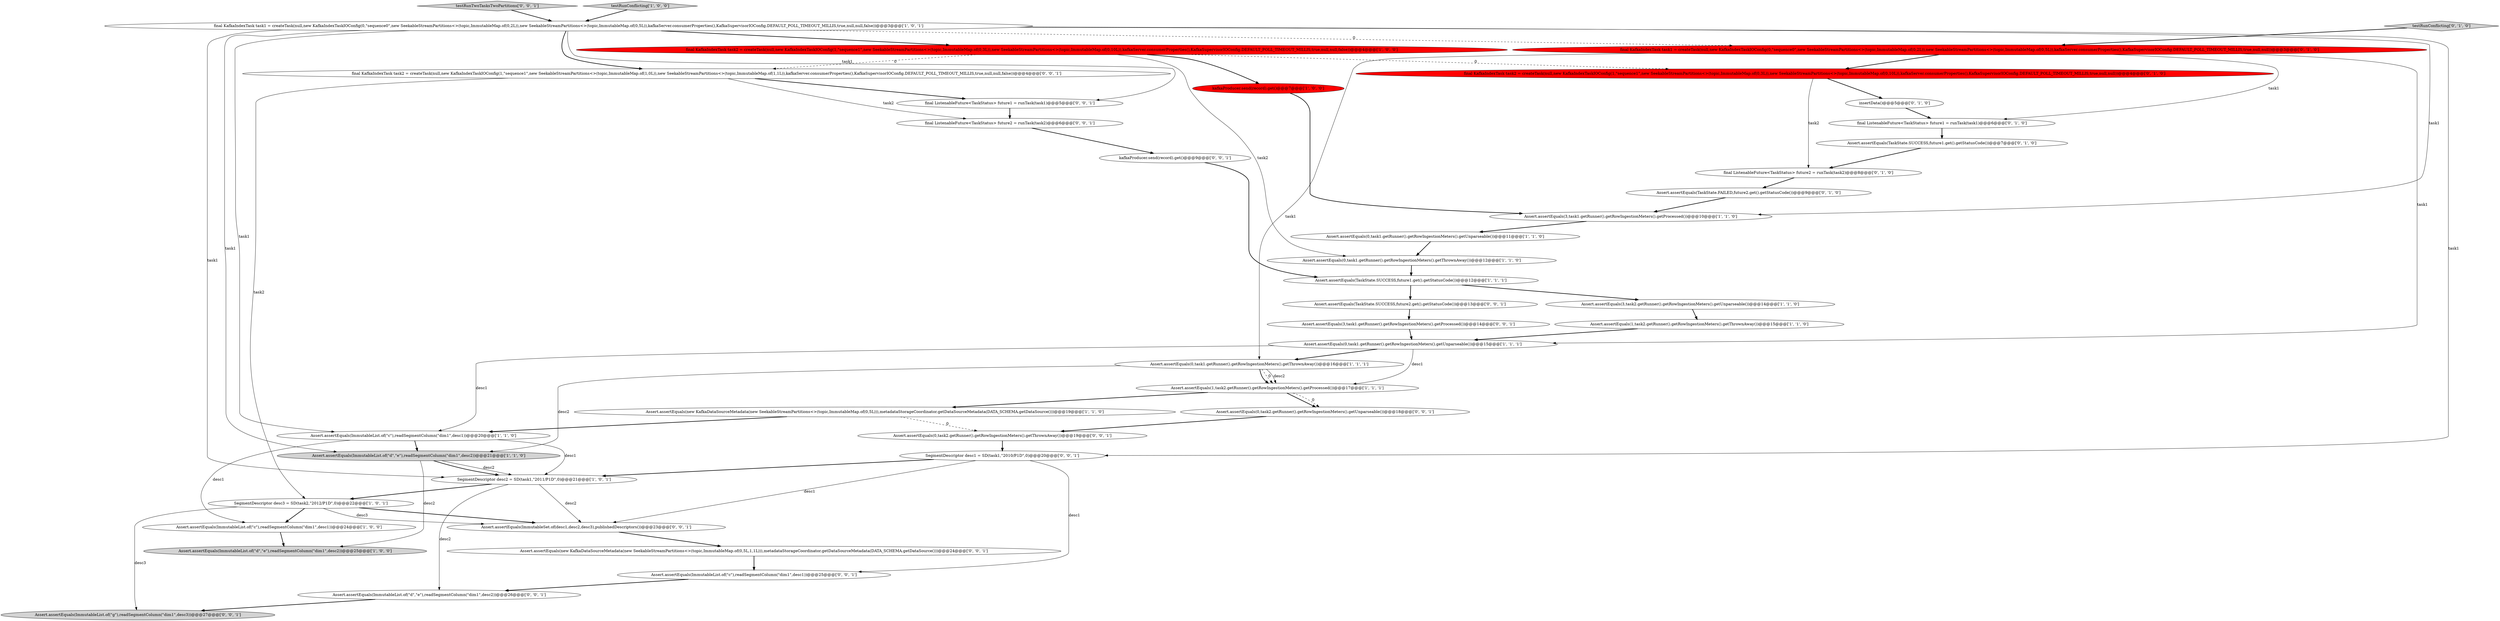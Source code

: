 digraph {
13 [style = filled, label = "Assert.assertEquals(ImmutableList.of(\"c\"),readSegmentColumn(\"dim1\",desc1))@@@24@@@['1', '0', '0']", fillcolor = white, shape = ellipse image = "AAA0AAABBB1BBB"];
32 [style = filled, label = "Assert.assertEquals(0,task2.getRunner().getRowIngestionMeters().getThrownAway())@@@19@@@['0', '0', '1']", fillcolor = white, shape = ellipse image = "AAA0AAABBB3BBB"];
8 [style = filled, label = "Assert.assertEquals(ImmutableList.of(\"d\",\"e\"),readSegmentColumn(\"dim1\",desc2))@@@25@@@['1', '0', '0']", fillcolor = lightgray, shape = ellipse image = "AAA0AAABBB1BBB"];
9 [style = filled, label = "Assert.assertEquals(3,task1.getRunner().getRowIngestionMeters().getProcessed())@@@10@@@['1', '1', '0']", fillcolor = white, shape = ellipse image = "AAA0AAABBB1BBB"];
17 [style = filled, label = "Assert.assertEquals(0,task1.getRunner().getRowIngestionMeters().getUnparseable())@@@15@@@['1', '1', '1']", fillcolor = white, shape = ellipse image = "AAA0AAABBB1BBB"];
12 [style = filled, label = "SegmentDescriptor desc2 = SD(task1,\"2011/P1D\",0)@@@21@@@['1', '0', '1']", fillcolor = white, shape = ellipse image = "AAA0AAABBB1BBB"];
31 [style = filled, label = "final ListenableFuture<TaskStatus> future1 = runTask(task1)@@@5@@@['0', '0', '1']", fillcolor = white, shape = ellipse image = "AAA0AAABBB3BBB"];
39 [style = filled, label = "Assert.assertEquals(3,task1.getRunner().getRowIngestionMeters().getProcessed())@@@14@@@['0', '0', '1']", fillcolor = white, shape = ellipse image = "AAA0AAABBB3BBB"];
37 [style = filled, label = "SegmentDescriptor desc1 = SD(task1,\"2010/P1D\",0)@@@20@@@['0', '0', '1']", fillcolor = white, shape = ellipse image = "AAA0AAABBB3BBB"];
2 [style = filled, label = "Assert.assertEquals(ImmutableList.of(\"c\"),readSegmentColumn(\"dim1\",desc1))@@@20@@@['1', '1', '0']", fillcolor = white, shape = ellipse image = "AAA0AAABBB1BBB"];
20 [style = filled, label = "insertData()@@@5@@@['0', '1', '0']", fillcolor = white, shape = ellipse image = "AAA0AAABBB2BBB"];
6 [style = filled, label = "Assert.assertEquals(3,task2.getRunner().getRowIngestionMeters().getUnparseable())@@@14@@@['1', '1', '0']", fillcolor = white, shape = ellipse image = "AAA0AAABBB1BBB"];
15 [style = filled, label = "Assert.assertEquals(1,task2.getRunner().getRowIngestionMeters().getThrownAway())@@@15@@@['1', '1', '0']", fillcolor = white, shape = ellipse image = "AAA0AAABBB1BBB"];
4 [style = filled, label = "final KafkaIndexTask task2 = createTask(null,new KafkaIndexTaskIOConfig(1,\"sequence1\",new SeekableStreamPartitions<>(topic,ImmutableMap.of(0,3L)),new SeekableStreamPartitions<>(topic,ImmutableMap.of(0,10L)),kafkaServer.consumerProperties(),KafkaSupervisorIOConfig.DEFAULT_POLL_TIMEOUT_MILLIS,true,null,null,false))@@@4@@@['1', '0', '0']", fillcolor = red, shape = ellipse image = "AAA1AAABBB1BBB"];
23 [style = filled, label = "testRunConflicting['0', '1', '0']", fillcolor = lightgray, shape = diamond image = "AAA0AAABBB2BBB"];
36 [style = filled, label = "final ListenableFuture<TaskStatus> future2 = runTask(task2)@@@6@@@['0', '0', '1']", fillcolor = white, shape = ellipse image = "AAA0AAABBB3BBB"];
28 [style = filled, label = "final KafkaIndexTask task2 = createTask(null,new KafkaIndexTaskIOConfig(1,\"sequence1\",new SeekableStreamPartitions<>(topic,ImmutableMap.of(1,0L)),new SeekableStreamPartitions<>(topic,ImmutableMap.of(1,1L)),kafkaServer.consumerProperties(),KafkaSupervisorIOConfig.DEFAULT_POLL_TIMEOUT_MILLIS,true,null,null,false))@@@4@@@['0', '0', '1']", fillcolor = white, shape = ellipse image = "AAA0AAABBB3BBB"];
11 [style = filled, label = "Assert.assertEquals(0,task1.getRunner().getRowIngestionMeters().getThrownAway())@@@12@@@['1', '1', '0']", fillcolor = white, shape = ellipse image = "AAA0AAABBB1BBB"];
35 [style = filled, label = "testRunTwoTasksTwoPartitions['0', '0', '1']", fillcolor = lightgray, shape = diamond image = "AAA0AAABBB3BBB"];
25 [style = filled, label = "final KafkaIndexTask task2 = createTask(null,new KafkaIndexTaskIOConfig(1,\"sequence1\",new SeekableStreamPartitions<>(topic,ImmutableMap.of(0,3L)),new SeekableStreamPartitions<>(topic,ImmutableMap.of(0,10L)),kafkaServer.consumerProperties(),KafkaSupervisorIOConfig.DEFAULT_POLL_TIMEOUT_MILLIS,true,null,null))@@@4@@@['0', '1', '0']", fillcolor = red, shape = ellipse image = "AAA1AAABBB2BBB"];
41 [style = filled, label = "Assert.assertEquals(ImmutableList.of(\"c\"),readSegmentColumn(\"dim1\",desc1))@@@25@@@['0', '0', '1']", fillcolor = white, shape = ellipse image = "AAA0AAABBB3BBB"];
0 [style = filled, label = "Assert.assertEquals(0,task1.getRunner().getRowIngestionMeters().getUnparseable())@@@11@@@['1', '1', '0']", fillcolor = white, shape = ellipse image = "AAA0AAABBB1BBB"];
16 [style = filled, label = "testRunConflicting['1', '0', '0']", fillcolor = lightgray, shape = diamond image = "AAA0AAABBB1BBB"];
5 [style = filled, label = "Assert.assertEquals(1,task2.getRunner().getRowIngestionMeters().getProcessed())@@@17@@@['1', '1', '1']", fillcolor = white, shape = ellipse image = "AAA0AAABBB1BBB"];
30 [style = filled, label = "Assert.assertEquals(ImmutableList.of(\"g\"),readSegmentColumn(\"dim1\",desc3))@@@27@@@['0', '0', '1']", fillcolor = lightgray, shape = ellipse image = "AAA0AAABBB3BBB"];
38 [style = filled, label = "Assert.assertEquals(0,task2.getRunner().getRowIngestionMeters().getUnparseable())@@@18@@@['0', '0', '1']", fillcolor = white, shape = ellipse image = "AAA0AAABBB3BBB"];
42 [style = filled, label = "Assert.assertEquals(ImmutableList.of(\"d\",\"e\"),readSegmentColumn(\"dim1\",desc2))@@@26@@@['0', '0', '1']", fillcolor = white, shape = ellipse image = "AAA0AAABBB3BBB"];
33 [style = filled, label = "Assert.assertEquals(new KafkaDataSourceMetadata(new SeekableStreamPartitions<>(topic,ImmutableMap.of(0,5L,1,1L))),metadataStorageCoordinator.getDataSourceMetadata(DATA_SCHEMA.getDataSource()))@@@24@@@['0', '0', '1']", fillcolor = white, shape = ellipse image = "AAA0AAABBB3BBB"];
19 [style = filled, label = "Assert.assertEquals(0,task1.getRunner().getRowIngestionMeters().getThrownAway())@@@16@@@['1', '1', '1']", fillcolor = white, shape = ellipse image = "AAA0AAABBB1BBB"];
1 [style = filled, label = "Assert.assertEquals(ImmutableList.of(\"d\",\"e\"),readSegmentColumn(\"dim1\",desc2))@@@21@@@['1', '1', '0']", fillcolor = lightgray, shape = ellipse image = "AAA0AAABBB1BBB"];
34 [style = filled, label = "Assert.assertEquals(TaskState.SUCCESS,future2.get().getStatusCode())@@@13@@@['0', '0', '1']", fillcolor = white, shape = ellipse image = "AAA0AAABBB3BBB"];
27 [style = filled, label = "Assert.assertEquals(TaskState.SUCCESS,future1.get().getStatusCode())@@@7@@@['0', '1', '0']", fillcolor = white, shape = ellipse image = "AAA0AAABBB2BBB"];
40 [style = filled, label = "Assert.assertEquals(ImmutableSet.of(desc1,desc2,desc3),publishedDescriptors())@@@23@@@['0', '0', '1']", fillcolor = white, shape = ellipse image = "AAA0AAABBB3BBB"];
3 [style = filled, label = "kafkaProducer.send(record).get()@@@7@@@['1', '0', '0']", fillcolor = red, shape = ellipse image = "AAA1AAABBB1BBB"];
7 [style = filled, label = "SegmentDescriptor desc3 = SD(task2,\"2012/P1D\",0)@@@22@@@['1', '0', '1']", fillcolor = white, shape = ellipse image = "AAA0AAABBB1BBB"];
10 [style = filled, label = "Assert.assertEquals(new KafkaDataSourceMetadata(new SeekableStreamPartitions<>(topic,ImmutableMap.of(0,5L))),metadataStorageCoordinator.getDataSourceMetadata(DATA_SCHEMA.getDataSource()))@@@19@@@['1', '1', '0']", fillcolor = white, shape = ellipse image = "AAA0AAABBB1BBB"];
14 [style = filled, label = "Assert.assertEquals(TaskState.SUCCESS,future1.get().getStatusCode())@@@12@@@['1', '1', '1']", fillcolor = white, shape = ellipse image = "AAA0AAABBB1BBB"];
21 [style = filled, label = "final ListenableFuture<TaskStatus> future1 = runTask(task1)@@@6@@@['0', '1', '0']", fillcolor = white, shape = ellipse image = "AAA0AAABBB2BBB"];
24 [style = filled, label = "Assert.assertEquals(TaskState.FAILED,future2.get().getStatusCode())@@@9@@@['0', '1', '0']", fillcolor = white, shape = ellipse image = "AAA0AAABBB2BBB"];
18 [style = filled, label = "final KafkaIndexTask task1 = createTask(null,new KafkaIndexTaskIOConfig(0,\"sequence0\",new SeekableStreamPartitions<>(topic,ImmutableMap.of(0,2L)),new SeekableStreamPartitions<>(topic,ImmutableMap.of(0,5L)),kafkaServer.consumerProperties(),KafkaSupervisorIOConfig.DEFAULT_POLL_TIMEOUT_MILLIS,true,null,null,false))@@@3@@@['1', '0', '1']", fillcolor = white, shape = ellipse image = "AAA0AAABBB1BBB"];
26 [style = filled, label = "final KafkaIndexTask task1 = createTask(null,new KafkaIndexTaskIOConfig(0,\"sequence0\",new SeekableStreamPartitions<>(topic,ImmutableMap.of(0,2L)),new SeekableStreamPartitions<>(topic,ImmutableMap.of(0,5L)),kafkaServer.consumerProperties(),KafkaSupervisorIOConfig.DEFAULT_POLL_TIMEOUT_MILLIS,true,null,null))@@@3@@@['0', '1', '0']", fillcolor = red, shape = ellipse image = "AAA1AAABBB2BBB"];
29 [style = filled, label = "kafkaProducer.send(record).get()@@@9@@@['0', '0', '1']", fillcolor = white, shape = ellipse image = "AAA0AAABBB3BBB"];
22 [style = filled, label = "final ListenableFuture<TaskStatus> future2 = runTask(task2)@@@8@@@['0', '1', '0']", fillcolor = white, shape = ellipse image = "AAA0AAABBB2BBB"];
7->13 [style = bold, label=""];
5->10 [style = bold, label=""];
4->3 [style = bold, label=""];
18->9 [style = solid, label="task1"];
2->12 [style = solid, label="desc1"];
16->18 [style = bold, label=""];
32->37 [style = bold, label=""];
9->0 [style = bold, label=""];
35->18 [style = bold, label=""];
18->2 [style = solid, label="task1"];
26->17 [style = solid, label="task1"];
26->19 [style = solid, label="task1"];
11->14 [style = bold, label=""];
21->27 [style = bold, label=""];
1->8 [style = solid, label="desc2"];
17->2 [style = solid, label="desc1"];
2->1 [style = bold, label=""];
36->29 [style = bold, label=""];
1->12 [style = solid, label="desc2"];
19->5 [style = solid, label="desc2"];
28->31 [style = bold, label=""];
26->25 [style = bold, label=""];
7->40 [style = solid, label="desc3"];
7->30 [style = solid, label="desc3"];
23->26 [style = bold, label=""];
0->11 [style = bold, label=""];
31->36 [style = bold, label=""];
14->34 [style = bold, label=""];
33->41 [style = bold, label=""];
18->12 [style = solid, label="task1"];
25->22 [style = solid, label="task2"];
27->22 [style = bold, label=""];
5->38 [style = bold, label=""];
19->1 [style = solid, label="desc2"];
17->19 [style = bold, label=""];
12->7 [style = bold, label=""];
18->28 [style = bold, label=""];
6->15 [style = bold, label=""];
37->12 [style = bold, label=""];
26->21 [style = solid, label="task1"];
38->32 [style = bold, label=""];
12->40 [style = solid, label="desc2"];
12->42 [style = solid, label="desc2"];
20->21 [style = bold, label=""];
4->28 [style = dashed, label="0"];
3->9 [style = bold, label=""];
19->5 [style = bold, label=""];
4->25 [style = dashed, label="0"];
18->1 [style = solid, label="task1"];
15->17 [style = bold, label=""];
25->20 [style = bold, label=""];
40->33 [style = bold, label=""];
17->5 [style = solid, label="desc1"];
18->4 [style = bold, label=""];
10->32 [style = dashed, label="0"];
39->17 [style = bold, label=""];
42->30 [style = bold, label=""];
37->41 [style = solid, label="desc1"];
37->40 [style = solid, label="desc1"];
34->39 [style = bold, label=""];
29->14 [style = bold, label=""];
19->5 [style = dashed, label="0"];
1->12 [style = bold, label=""];
5->38 [style = dashed, label="0"];
10->2 [style = bold, label=""];
22->24 [style = bold, label=""];
13->8 [style = bold, label=""];
4->11 [style = solid, label="task2"];
18->37 [style = solid, label="task1"];
18->31 [style = solid, label="task1"];
28->7 [style = solid, label="task2"];
2->13 [style = solid, label="desc1"];
14->6 [style = bold, label=""];
7->40 [style = bold, label=""];
24->9 [style = bold, label=""];
28->36 [style = solid, label="task2"];
18->26 [style = dashed, label="0"];
41->42 [style = bold, label=""];
}
